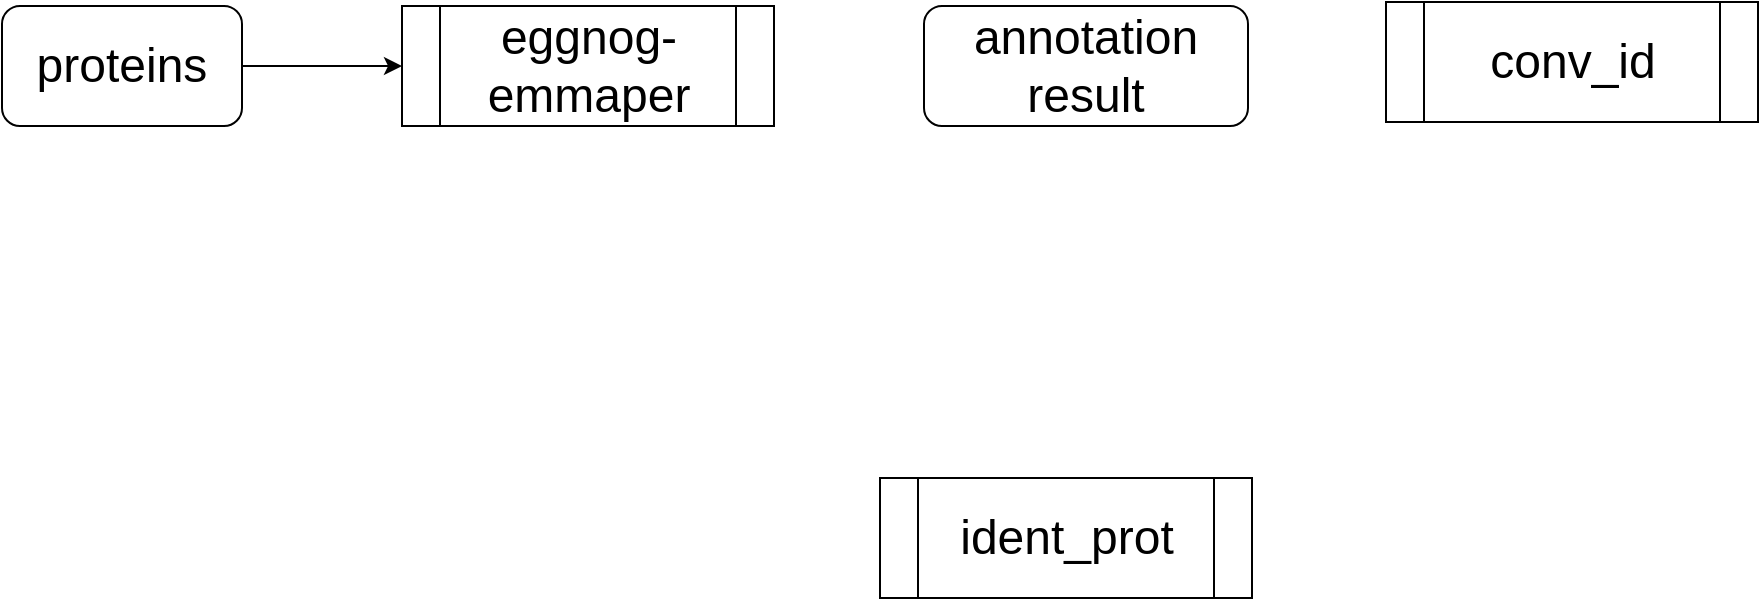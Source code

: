 <mxfile version="14.5.1" type="device"><diagram id="XS4bvAJGulrq7HjUrVxL" name="digitama"><mxGraphModel dx="1673" dy="960" grid="0" gridSize="10" guides="1" tooltips="1" connect="1" arrows="1" fold="1" page="1" pageScale="1" pageWidth="1600" pageHeight="900" math="0" shadow="0"><root><mxCell id="0"/><mxCell id="1" parent="0"/><mxCell id="jmwdq_jL7DDDrRC187aE-3" style="edgeStyle=orthogonalEdgeStyle;rounded=0;orthogonalLoop=1;jettySize=auto;html=1;entryX=0;entryY=0.5;entryDx=0;entryDy=0;" edge="1" parent="1" source="jmwdq_jL7DDDrRC187aE-1" target="jmwdq_jL7DDDrRC187aE-2"><mxGeometry relative="1" as="geometry"/></mxCell><mxCell id="jmwdq_jL7DDDrRC187aE-1" value="&lt;font style=&quot;font-size: 24px&quot;&gt;proteins&lt;/font&gt;" style="rounded=1;whiteSpace=wrap;html=1;" vertex="1" parent="1"><mxGeometry x="146" y="323" width="120" height="60" as="geometry"/></mxCell><mxCell id="jmwdq_jL7DDDrRC187aE-2" value="&lt;font style=&quot;font-size: 24px&quot;&gt;eggnog-emmaper&lt;/font&gt;" style="shape=process;whiteSpace=wrap;html=1;backgroundOutline=1;" vertex="1" parent="1"><mxGeometry x="346" y="323" width="186" height="60" as="geometry"/></mxCell><mxCell id="jmwdq_jL7DDDrRC187aE-5" value="&lt;font style=&quot;font-size: 24px&quot;&gt;annotation&lt;br&gt;result&lt;br&gt;&lt;/font&gt;" style="rounded=1;whiteSpace=wrap;html=1;" vertex="1" parent="1"><mxGeometry x="607" y="323" width="162" height="60" as="geometry"/></mxCell><mxCell id="jmwdq_jL7DDDrRC187aE-6" value="&lt;font style=&quot;font-size: 24px&quot;&gt;conv_id&lt;/font&gt;" style="shape=process;whiteSpace=wrap;html=1;backgroundOutline=1;" vertex="1" parent="1"><mxGeometry x="838" y="321" width="186" height="60" as="geometry"/></mxCell><mxCell id="jmwdq_jL7DDDrRC187aE-7" value="&lt;font style=&quot;font-size: 24px&quot;&gt;ident_prot&lt;/font&gt;" style="shape=process;whiteSpace=wrap;html=1;backgroundOutline=1;" vertex="1" parent="1"><mxGeometry x="585" y="559" width="186" height="60" as="geometry"/></mxCell></root></mxGraphModel></diagram></mxfile>